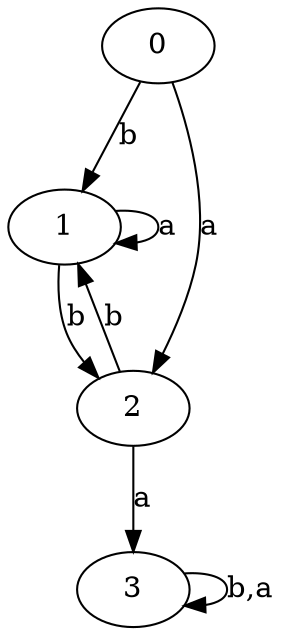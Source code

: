 digraph {
 ranksep=0.5;
 d2tdocpreamble = "\usetikzlibrary{automata}";
 d2tfigpreamble = "\tikzstyle{every state}= [ draw=blue!50,very thick,fill=blue!20]  \tikzstyle{auto}= [fill=white]";
 node [style="state"];
 edge [lblstyle="auto",topath="bend right", len=4  ]
  "0" [label="0",style = "state, accepting"];
  "1" [label="1",];
  "2" [label="2",];
  "3" [label="3",style = "state, initial"];
  "0" -> "1" [label="b"];
  "0" -> "2" [label="a"];
  "1" -> "1" [label="a",topath="loop above"];
  "1" -> "2" [label="b"];
  "2" -> "1" [label="b"];
  "2" -> "3" [label="a"];
  "3" -> "3" [label="b,a",topath="loop above"];
}